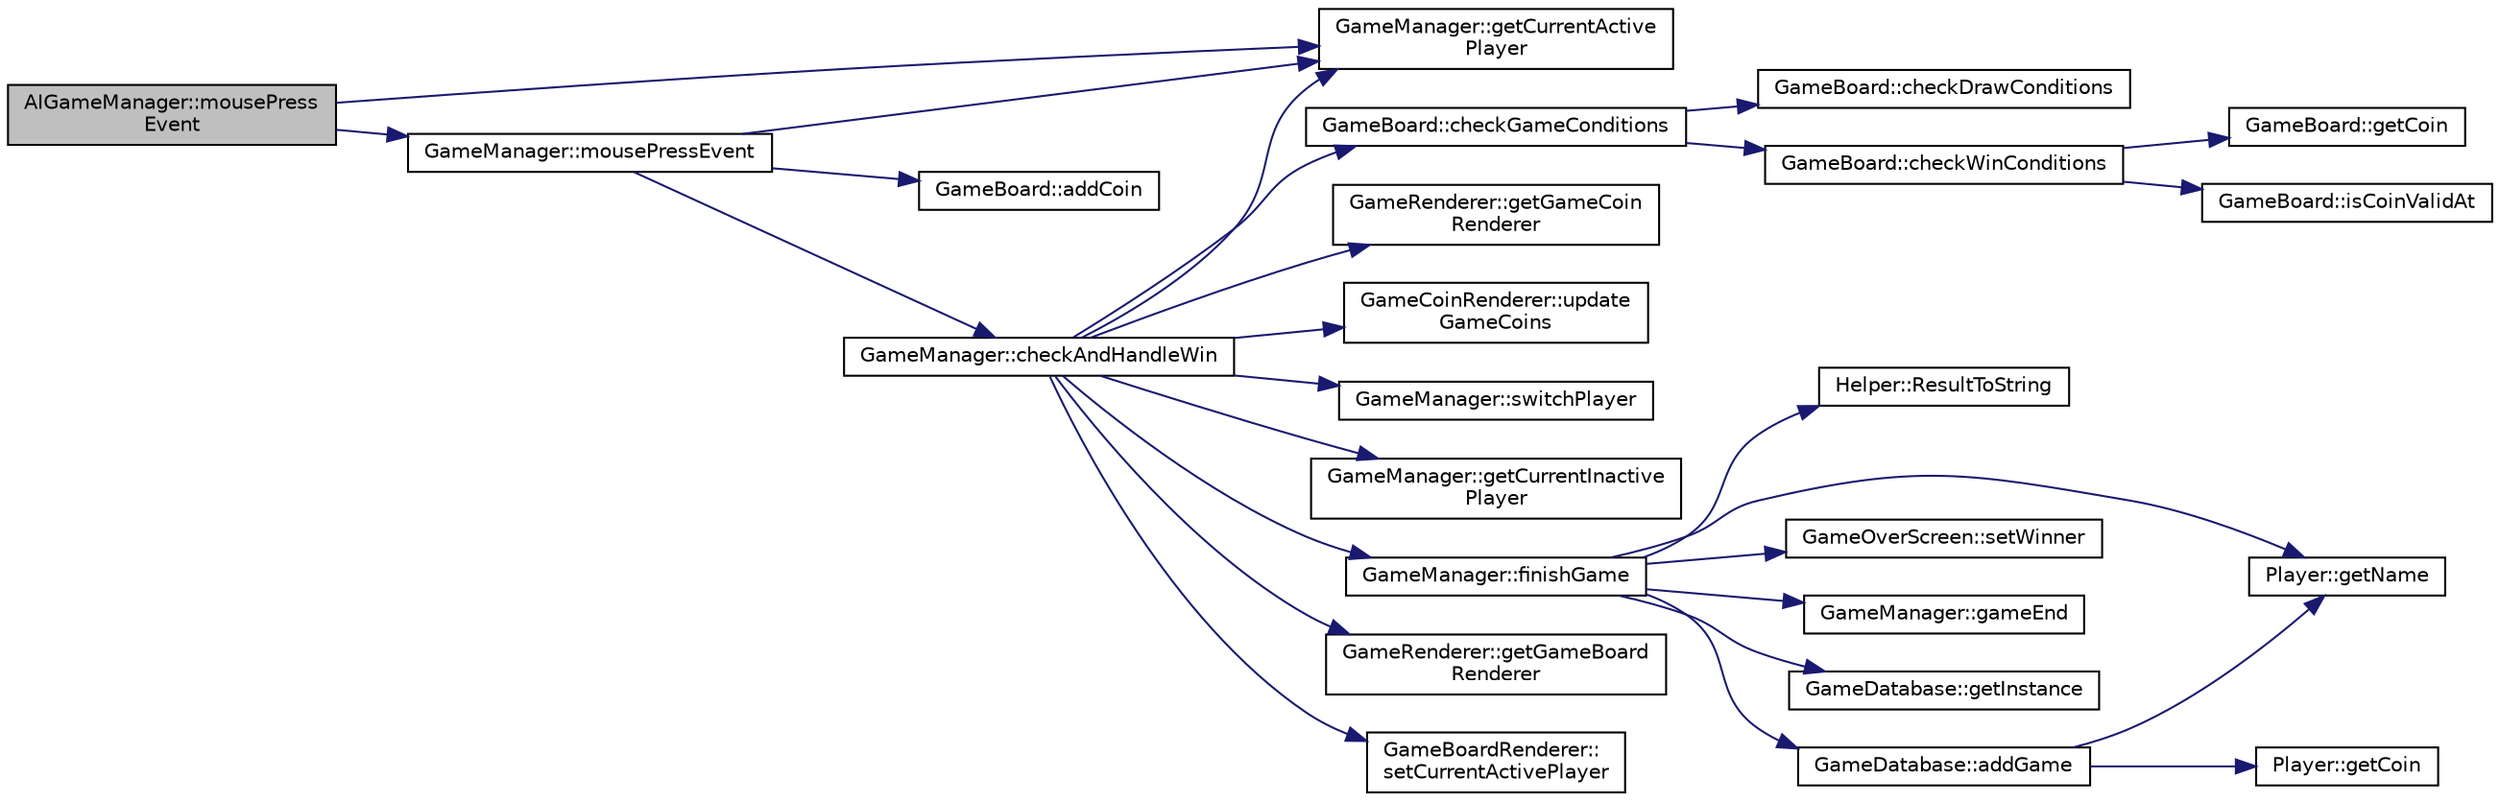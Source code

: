 digraph "AIGameManager::mousePressEvent"
{
  edge [fontname="Helvetica",fontsize="10",labelfontname="Helvetica",labelfontsize="10"];
  node [fontname="Helvetica",fontsize="10",shape=record];
  rankdir="LR";
  Node1 [label="AIGameManager::mousePress\lEvent",height=0.2,width=0.4,color="black", fillcolor="grey75", style="filled" fontcolor="black"];
  Node1 -> Node2 [color="midnightblue",fontsize="10",style="solid",fontname="Helvetica"];
  Node2 [label="GameManager::getCurrentActive\lPlayer",height=0.2,width=0.4,color="black", fillcolor="white", style="filled",URL="$class_game_manager.html#aef672bf56ae84eb10a65bf227e487717"];
  Node1 -> Node3 [color="midnightblue",fontsize="10",style="solid",fontname="Helvetica"];
  Node3 [label="GameManager::mousePressEvent",height=0.2,width=0.4,color="black", fillcolor="white", style="filled",URL="$class_game_manager.html#ac15bf5701604781f66047dc8c94f70a7",tooltip="drop coins and check finish game "];
  Node3 -> Node4 [color="midnightblue",fontsize="10",style="solid",fontname="Helvetica"];
  Node4 [label="GameBoard::addCoin",height=0.2,width=0.4,color="black", fillcolor="white", style="filled",URL="$class_game_board.html#a706ae720beb9de8147298676dc75283c",tooltip="add coin to the game board at the specific column "];
  Node3 -> Node2 [color="midnightblue",fontsize="10",style="solid",fontname="Helvetica"];
  Node3 -> Node5 [color="midnightblue",fontsize="10",style="solid",fontname="Helvetica"];
  Node5 [label="GameManager::checkAndHandleWin",height=0.2,width=0.4,color="black", fillcolor="white", style="filled",URL="$class_game_manager.html#a4d65975808a9ddce05814b0708b11268"];
  Node5 -> Node6 [color="midnightblue",fontsize="10",style="solid",fontname="Helvetica"];
  Node6 [label="GameBoard::checkGameConditions",height=0.2,width=0.4,color="black", fillcolor="white", style="filled",URL="$class_game_board.html#a72290b30d47b27d1a929150cd9d16305",tooltip="check if the game is over "];
  Node6 -> Node7 [color="midnightblue",fontsize="10",style="solid",fontname="Helvetica"];
  Node7 [label="GameBoard::checkDrawConditions",height=0.2,width=0.4,color="black", fillcolor="white", style="filled",URL="$class_game_board.html#a9d39bb64647af701a265251624287807"];
  Node6 -> Node8 [color="midnightblue",fontsize="10",style="solid",fontname="Helvetica"];
  Node8 [label="GameBoard::checkWinConditions",height=0.2,width=0.4,color="black", fillcolor="white", style="filled",URL="$class_game_board.html#a2ac14f3ff1d653e086136792fe0933d6"];
  Node8 -> Node9 [color="midnightblue",fontsize="10",style="solid",fontname="Helvetica"];
  Node9 [label="GameBoard::getCoin",height=0.2,width=0.4,color="black", fillcolor="white", style="filled",URL="$class_game_board.html#a15b19b2ec1e4c63b47e113aba42d3ae3"];
  Node8 -> Node10 [color="midnightblue",fontsize="10",style="solid",fontname="Helvetica"];
  Node10 [label="GameBoard::isCoinValidAt",height=0.2,width=0.4,color="black", fillcolor="white", style="filled",URL="$class_game_board.html#ae43c300f4bc9df8a8d65231f96d335dd"];
  Node5 -> Node11 [color="midnightblue",fontsize="10",style="solid",fontname="Helvetica"];
  Node11 [label="GameRenderer::getGameCoin\lRenderer",height=0.2,width=0.4,color="black", fillcolor="white", style="filled",URL="$class_game_renderer.html#a5c90477c42380849ef0be29dbe548396"];
  Node5 -> Node12 [color="midnightblue",fontsize="10",style="solid",fontname="Helvetica"];
  Node12 [label="GameCoinRenderer::update\lGameCoins",height=0.2,width=0.4,color="black", fillcolor="white", style="filled",URL="$class_game_coin_renderer.html#a88ecbeec05a81381ee676463fe2aac53",tooltip="adds coins to the board "];
  Node5 -> Node2 [color="midnightblue",fontsize="10",style="solid",fontname="Helvetica"];
  Node5 -> Node13 [color="midnightblue",fontsize="10",style="solid",fontname="Helvetica"];
  Node13 [label="GameManager::switchPlayer",height=0.2,width=0.4,color="black", fillcolor="white", style="filled",URL="$class_game_manager.html#af49538ffbacf3ed465fe23191f0a7378"];
  Node5 -> Node14 [color="midnightblue",fontsize="10",style="solid",fontname="Helvetica"];
  Node14 [label="GameManager::getCurrentInactive\lPlayer",height=0.2,width=0.4,color="black", fillcolor="white", style="filled",URL="$class_game_manager.html#a875582122292a52ffcae786a46490f89"];
  Node5 -> Node15 [color="midnightblue",fontsize="10",style="solid",fontname="Helvetica"];
  Node15 [label="GameManager::finishGame",height=0.2,width=0.4,color="black", fillcolor="white", style="filled",URL="$class_game_manager.html#afc363c6765b4fdf990f75bd5978a9dbb"];
  Node15 -> Node16 [color="midnightblue",fontsize="10",style="solid",fontname="Helvetica"];
  Node16 [label="Helper::ResultToString",height=0.2,width=0.4,color="black", fillcolor="white", style="filled",URL="$class_helper.html#a665cf4e080d1e25199e5545df0cc253c"];
  Node15 -> Node17 [color="midnightblue",fontsize="10",style="solid",fontname="Helvetica"];
  Node17 [label="Player::getName",height=0.2,width=0.4,color="black", fillcolor="white", style="filled",URL="$class_player.html#ade0334ac0e87ac1c5e09ce78f2cafd83"];
  Node15 -> Node18 [color="midnightblue",fontsize="10",style="solid",fontname="Helvetica"];
  Node18 [label="GameOverScreen::setWinner",height=0.2,width=0.4,color="black", fillcolor="white", style="filled",URL="$class_game_over_screen.html#a9767d775fcb476810e1d3690e631aa62"];
  Node15 -> Node19 [color="midnightblue",fontsize="10",style="solid",fontname="Helvetica"];
  Node19 [label="GameManager::gameEnd",height=0.2,width=0.4,color="black", fillcolor="white", style="filled",URL="$class_game_manager.html#a55876082b15630acf8109b5f0a33e6bd"];
  Node15 -> Node20 [color="midnightblue",fontsize="10",style="solid",fontname="Helvetica"];
  Node20 [label="GameDatabase::getInstance",height=0.2,width=0.4,color="black", fillcolor="white", style="filled",URL="$class_game_database.html#a216477b314b74b86d42c943b359ac33a"];
  Node15 -> Node21 [color="midnightblue",fontsize="10",style="solid",fontname="Helvetica"];
  Node21 [label="GameDatabase::addGame",height=0.2,width=0.4,color="black", fillcolor="white", style="filled",URL="$class_game_database.html#aa2e298187a235ff09b53444b65ef806c",tooltip="Adds a game to the database. "];
  Node21 -> Node17 [color="midnightblue",fontsize="10",style="solid",fontname="Helvetica"];
  Node21 -> Node22 [color="midnightblue",fontsize="10",style="solid",fontname="Helvetica"];
  Node22 [label="Player::getCoin",height=0.2,width=0.4,color="black", fillcolor="white", style="filled",URL="$class_player.html#a60bab4053f47b075a4228b5237394711"];
  Node5 -> Node23 [color="midnightblue",fontsize="10",style="solid",fontname="Helvetica"];
  Node23 [label="GameRenderer::getGameBoard\lRenderer",height=0.2,width=0.4,color="black", fillcolor="white", style="filled",URL="$class_game_renderer.html#a929f075483f98a51f71051777d8e6f8f"];
  Node5 -> Node24 [color="midnightblue",fontsize="10",style="solid",fontname="Helvetica"];
  Node24 [label="GameBoardRenderer::\lsetCurrentActivePlayer",height=0.2,width=0.4,color="black", fillcolor="white", style="filled",URL="$class_game_board_renderer.html#a5678cf7626743de3844406465ca2bf6f"];
}
